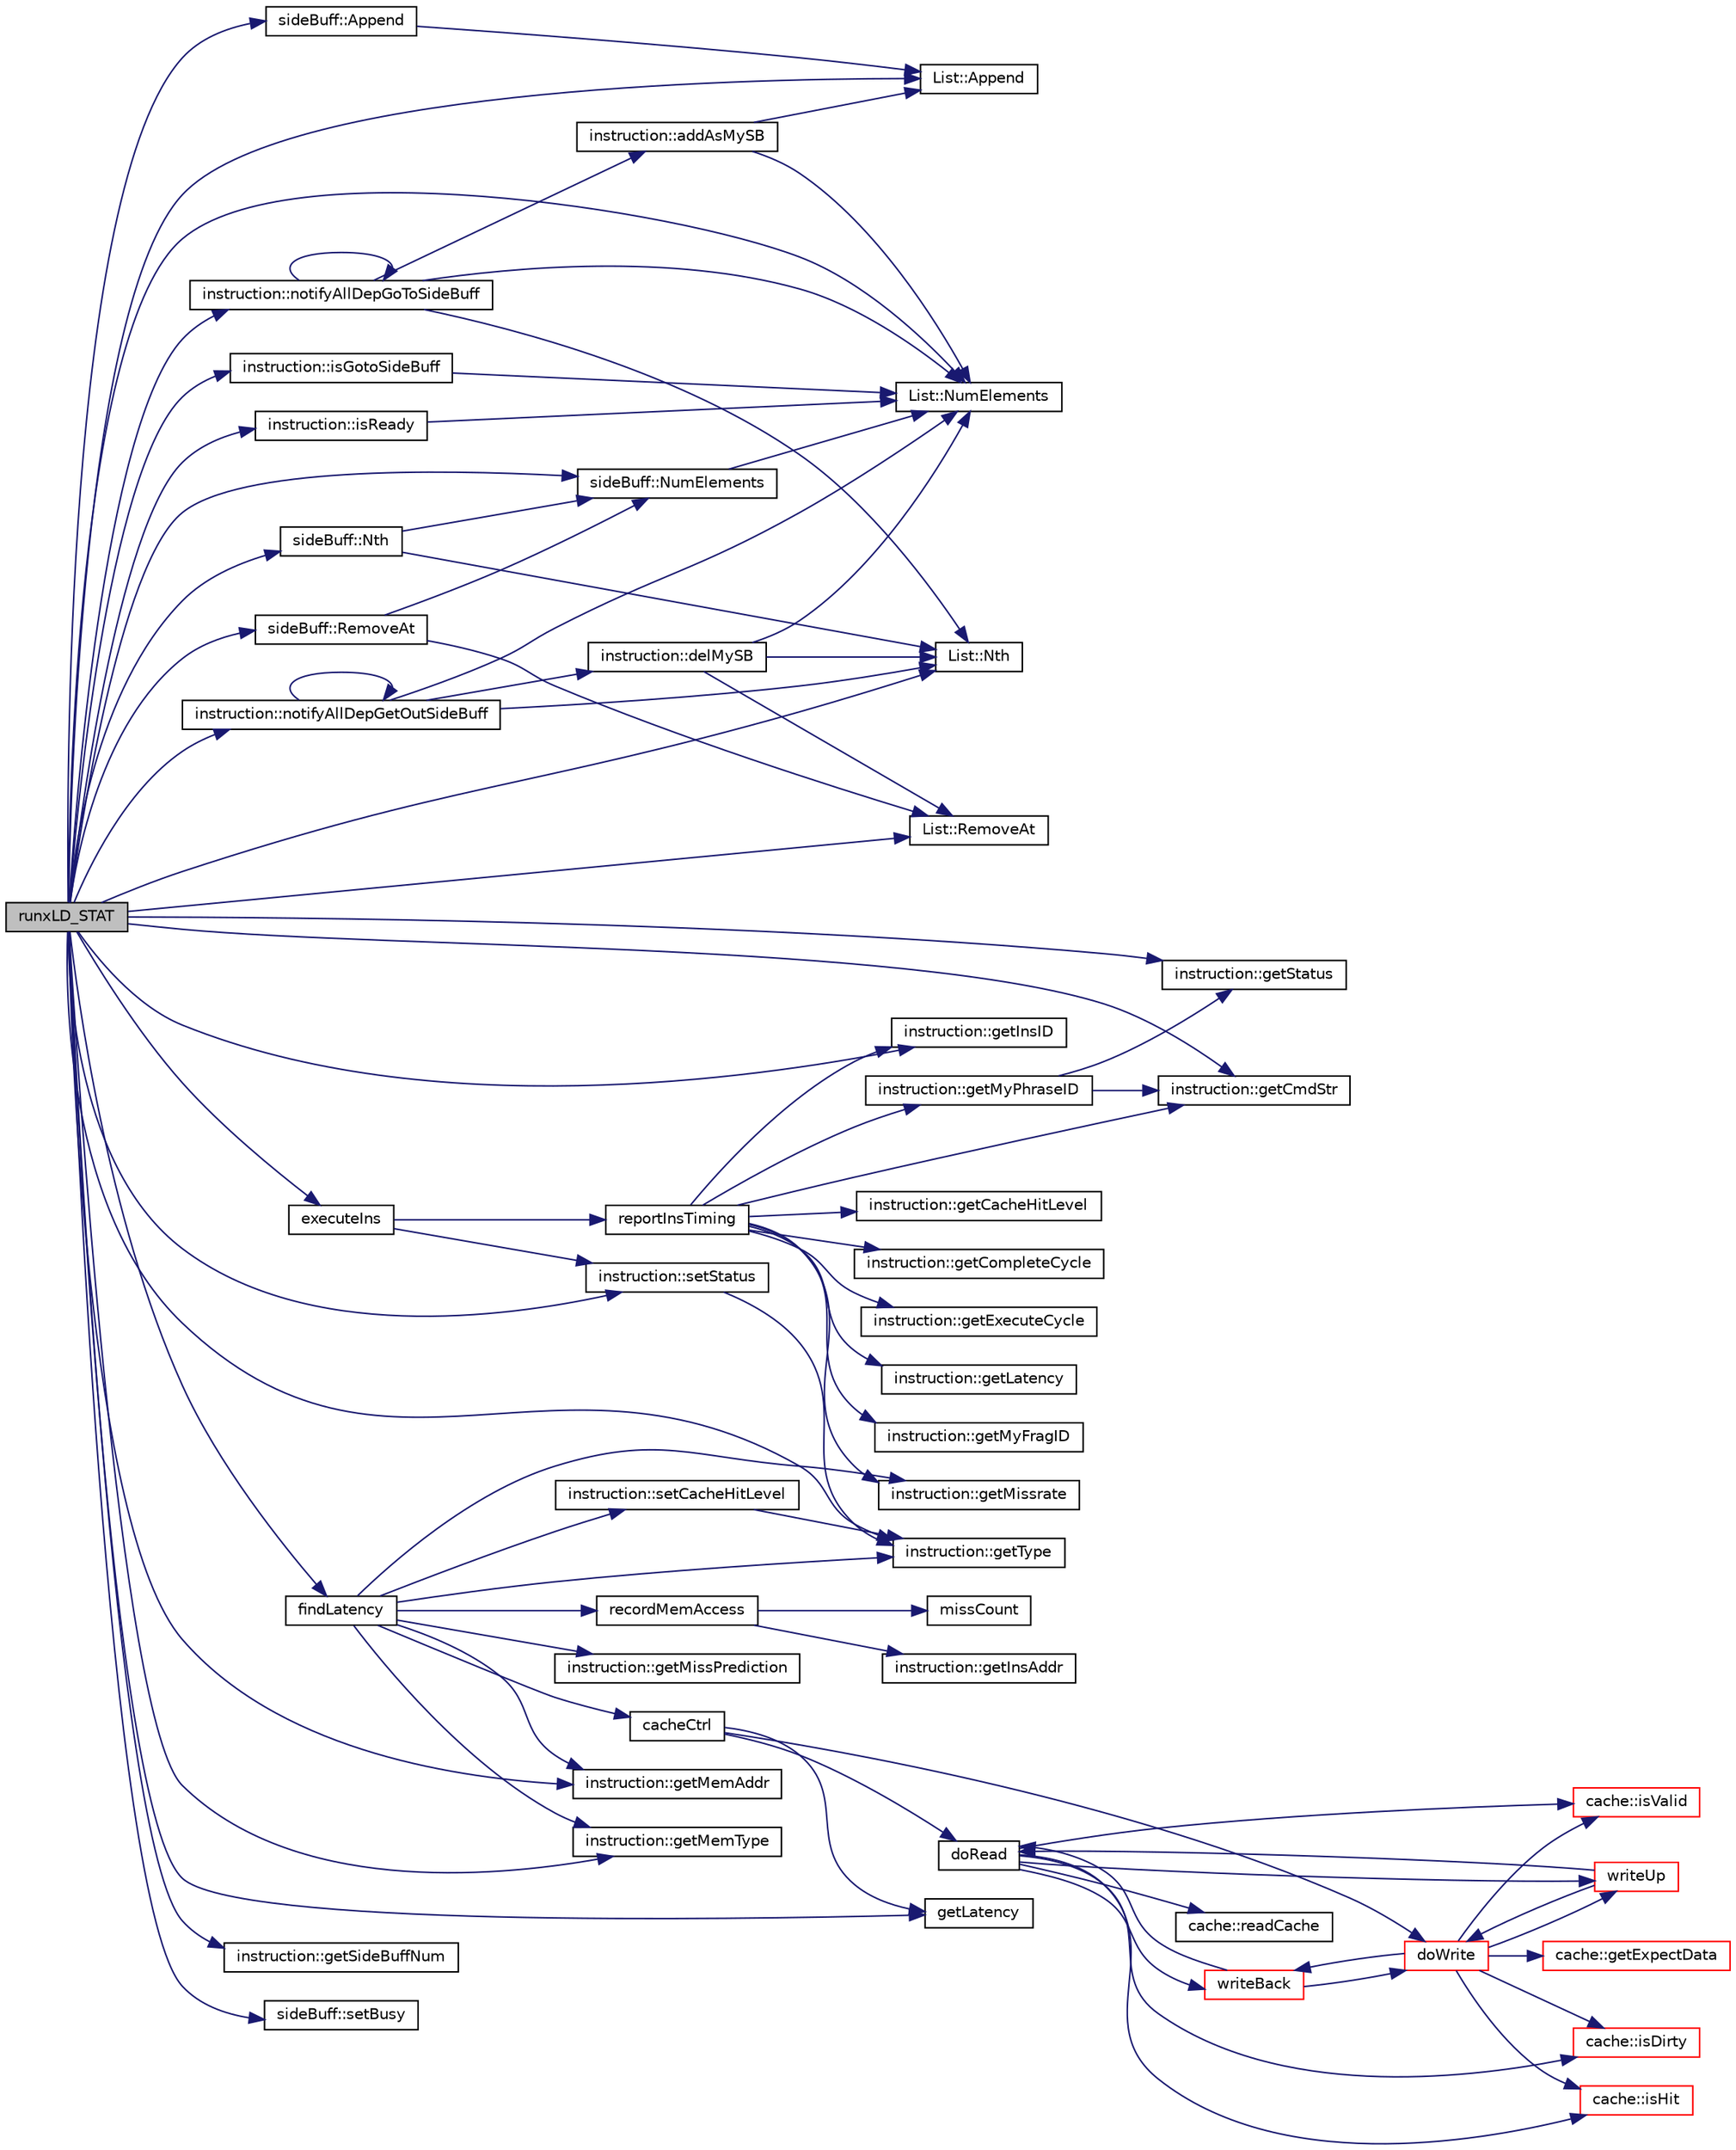 digraph G
{
  edge [fontname="Helvetica",fontsize="10",labelfontname="Helvetica",labelfontsize="10"];
  node [fontname="Helvetica",fontsize="10",shape=record];
  rankdir=LR;
  Node1 [label="runxLD_STAT",height=0.2,width=0.4,color="black", fillcolor="grey75", style="filled" fontcolor="black"];
  Node1 -> Node2 [color="midnightblue",fontsize="10",style="solid",fontname="Helvetica"];
  Node2 [label="sideBuff::Append",height=0.2,width=0.4,color="black", fillcolor="white", style="filled",URL="$classsideBuff.html#ac857d71bc433b326af497e81c9d51a85"];
  Node2 -> Node3 [color="midnightblue",fontsize="10",style="solid",fontname="Helvetica"];
  Node3 [label="List::Append",height=0.2,width=0.4,color="black", fillcolor="white", style="filled",URL="$classList.html#a473190098e38206d0125b0737245e613"];
  Node1 -> Node3 [color="midnightblue",fontsize="10",style="solid",fontname="Helvetica"];
  Node1 -> Node4 [color="midnightblue",fontsize="10",style="solid",fontname="Helvetica"];
  Node4 [label="executeIns",height=0.2,width=0.4,color="black", fillcolor="white", style="filled",URL="$bkEnd_8cpp.html#a71f0f1c12b63efb040d2ab4a920e02d5"];
  Node4 -> Node5 [color="midnightblue",fontsize="10",style="solid",fontname="Helvetica"];
  Node5 [label="reportInsTiming",height=0.2,width=0.4,color="black", fillcolor="white", style="filled",URL="$bkEnd_8cpp.html#a28571fa314c00095dc96822adb0dd144"];
  Node5 -> Node6 [color="midnightblue",fontsize="10",style="solid",fontname="Helvetica"];
  Node6 [label="instruction::getCacheHitLevel",height=0.2,width=0.4,color="black", fillcolor="white", style="filled",URL="$classinstruction.html#a722d3e54a39d82832a6f9769602ff967"];
  Node5 -> Node7 [color="midnightblue",fontsize="10",style="solid",fontname="Helvetica"];
  Node7 [label="instruction::getCmdStr",height=0.2,width=0.4,color="black", fillcolor="white", style="filled",URL="$classinstruction.html#a95d2dc965b2b6bb037d31af748b98d30"];
  Node5 -> Node8 [color="midnightblue",fontsize="10",style="solid",fontname="Helvetica"];
  Node8 [label="instruction::getCompleteCycle",height=0.2,width=0.4,color="black", fillcolor="white", style="filled",URL="$classinstruction.html#a509352a63d4ffd931dd5a0a48f4451ba"];
  Node5 -> Node9 [color="midnightblue",fontsize="10",style="solid",fontname="Helvetica"];
  Node9 [label="instruction::getExecuteCycle",height=0.2,width=0.4,color="black", fillcolor="white", style="filled",URL="$classinstruction.html#a85915959a0db53205b721c2593941785"];
  Node5 -> Node10 [color="midnightblue",fontsize="10",style="solid",fontname="Helvetica"];
  Node10 [label="instruction::getInsID",height=0.2,width=0.4,color="black", fillcolor="white", style="filled",URL="$classinstruction.html#a0856c8a7411c298a51cd8d8d5e2f8b12"];
  Node5 -> Node11 [color="midnightblue",fontsize="10",style="solid",fontname="Helvetica"];
  Node11 [label="instruction::getLatency",height=0.2,width=0.4,color="black", fillcolor="white", style="filled",URL="$classinstruction.html#a842fd50e52a3e3d31fcf8b7a180a32bd"];
  Node5 -> Node12 [color="midnightblue",fontsize="10",style="solid",fontname="Helvetica"];
  Node12 [label="instruction::getMissrate",height=0.2,width=0.4,color="black", fillcolor="white", style="filled",URL="$classinstruction.html#a7f04521e22bec22c519fdc44d7c8b83a"];
  Node5 -> Node13 [color="midnightblue",fontsize="10",style="solid",fontname="Helvetica"];
  Node13 [label="instruction::getMyFragID",height=0.2,width=0.4,color="black", fillcolor="white", style="filled",URL="$classinstruction.html#aab5d4a97c106ad3a04bca6dc2ff8e11c"];
  Node5 -> Node14 [color="midnightblue",fontsize="10",style="solid",fontname="Helvetica"];
  Node14 [label="instruction::getMyPhraseID",height=0.2,width=0.4,color="black", fillcolor="white", style="filled",URL="$classinstruction.html#a5047f83c94ed37bcae844d295ba0e6e4"];
  Node14 -> Node7 [color="midnightblue",fontsize="10",style="solid",fontname="Helvetica"];
  Node14 -> Node15 [color="midnightblue",fontsize="10",style="solid",fontname="Helvetica"];
  Node15 [label="instruction::getStatus",height=0.2,width=0.4,color="black", fillcolor="white", style="filled",URL="$classinstruction.html#ae93f7b1b0385897bb15fc795ee654c37"];
  Node4 -> Node16 [color="midnightblue",fontsize="10",style="solid",fontname="Helvetica"];
  Node16 [label="instruction::setStatus",height=0.2,width=0.4,color="black", fillcolor="white", style="filled",URL="$classinstruction.html#ab4b1bbe98c775d3a1fab0ed281a4ad4f"];
  Node16 -> Node17 [color="midnightblue",fontsize="10",style="solid",fontname="Helvetica"];
  Node17 [label="instruction::getType",height=0.2,width=0.4,color="black", fillcolor="white", style="filled",URL="$classinstruction.html#a47623362d505a662b974624f81288389"];
  Node1 -> Node18 [color="midnightblue",fontsize="10",style="solid",fontname="Helvetica"];
  Node18 [label="findLatency",height=0.2,width=0.4,color="black", fillcolor="white", style="filled",URL="$bkEnd_8cpp.html#a425e040d7cdd063c48e543f19d61d29e"];
  Node18 -> Node19 [color="midnightblue",fontsize="10",style="solid",fontname="Helvetica"];
  Node19 [label="cacheCtrl",height=0.2,width=0.4,color="black", fillcolor="white", style="filled",URL="$cacheCtrl_8cpp.html#a647b95d4a9cb0f09d95d2adfaf25e1d7"];
  Node19 -> Node20 [color="midnightblue",fontsize="10",style="solid",fontname="Helvetica"];
  Node20 [label="doRead",height=0.2,width=0.4,color="black", fillcolor="white", style="filled",URL="$cacheCtrl_8cpp.html#aca22aa31c1e2231d94dea96de677955a"];
  Node20 -> Node21 [color="midnightblue",fontsize="10",style="solid",fontname="Helvetica"];
  Node21 [label="cache::isDirty",height=0.2,width=0.4,color="red", fillcolor="white", style="filled",URL="$classcache.html#ab1edc7f06068472ac043cbd293ae83ea"];
  Node20 -> Node22 [color="midnightblue",fontsize="10",style="solid",fontname="Helvetica"];
  Node22 [label="cache::isHit",height=0.2,width=0.4,color="red", fillcolor="white", style="filled",URL="$classcache.html#af39bc5f11fbca905873c840a8dcfb9b9"];
  Node20 -> Node23 [color="midnightblue",fontsize="10",style="solid",fontname="Helvetica"];
  Node23 [label="cache::isValid",height=0.2,width=0.4,color="red", fillcolor="white", style="filled",URL="$classcache.html#a2c8e87daacbe31a4780e06db9d571742"];
  Node20 -> Node24 [color="midnightblue",fontsize="10",style="solid",fontname="Helvetica"];
  Node24 [label="cache::readCache",height=0.2,width=0.4,color="black", fillcolor="white", style="filled",URL="$classcache.html#a8543792b7d9060b3701cb1b67d417b44"];
  Node20 -> Node25 [color="midnightblue",fontsize="10",style="solid",fontname="Helvetica"];
  Node25 [label="writeBack",height=0.2,width=0.4,color="red", fillcolor="white", style="filled",URL="$cacheCtrl_8cpp.html#a3c95fb18f45bc2704ececadb8e7a3200"];
  Node25 -> Node20 [color="midnightblue",fontsize="10",style="solid",fontname="Helvetica"];
  Node25 -> Node26 [color="midnightblue",fontsize="10",style="solid",fontname="Helvetica"];
  Node26 [label="doWrite",height=0.2,width=0.4,color="red", fillcolor="white", style="filled",URL="$cacheCtrl_8cpp.html#a940d1bcbe86e71d64bd1eede69d55324"];
  Node26 -> Node27 [color="midnightblue",fontsize="10",style="solid",fontname="Helvetica"];
  Node27 [label="cache::getExpectData",height=0.2,width=0.4,color="red", fillcolor="white", style="filled",URL="$classcache.html#a04b8a50e7f520e77898970f769481062"];
  Node26 -> Node21 [color="midnightblue",fontsize="10",style="solid",fontname="Helvetica"];
  Node26 -> Node22 [color="midnightblue",fontsize="10",style="solid",fontname="Helvetica"];
  Node26 -> Node23 [color="midnightblue",fontsize="10",style="solid",fontname="Helvetica"];
  Node26 -> Node25 [color="midnightblue",fontsize="10",style="solid",fontname="Helvetica"];
  Node26 -> Node28 [color="midnightblue",fontsize="10",style="solid",fontname="Helvetica"];
  Node28 [label="writeUp",height=0.2,width=0.4,color="red", fillcolor="white", style="filled",URL="$cacheCtrl_8cpp.html#a2b7fac6feef0a70c72a45d493088b270"];
  Node28 -> Node20 [color="midnightblue",fontsize="10",style="solid",fontname="Helvetica"];
  Node28 -> Node26 [color="midnightblue",fontsize="10",style="solid",fontname="Helvetica"];
  Node20 -> Node28 [color="midnightblue",fontsize="10",style="solid",fontname="Helvetica"];
  Node19 -> Node26 [color="midnightblue",fontsize="10",style="solid",fontname="Helvetica"];
  Node19 -> Node29 [color="midnightblue",fontsize="10",style="solid",fontname="Helvetica"];
  Node29 [label="getLatency",height=0.2,width=0.4,color="black", fillcolor="white", style="filled",URL="$cacheCtrl_8h.html#a7c2452ed16a72831698606002127800d"];
  Node18 -> Node30 [color="midnightblue",fontsize="10",style="solid",fontname="Helvetica"];
  Node30 [label="instruction::getMemAddr",height=0.2,width=0.4,color="black", fillcolor="white", style="filled",URL="$classinstruction.html#a507811b2f10f679c90ac79ff64929272"];
  Node18 -> Node31 [color="midnightblue",fontsize="10",style="solid",fontname="Helvetica"];
  Node31 [label="instruction::getMemType",height=0.2,width=0.4,color="black", fillcolor="white", style="filled",URL="$classinstruction.html#a8051847b8731d697107d682564a7385f"];
  Node18 -> Node32 [color="midnightblue",fontsize="10",style="solid",fontname="Helvetica"];
  Node32 [label="instruction::getMissPrediction",height=0.2,width=0.4,color="black", fillcolor="white", style="filled",URL="$classinstruction.html#a8968b6df9999fd346e9ad67dbb3c24a6"];
  Node18 -> Node12 [color="midnightblue",fontsize="10",style="solid",fontname="Helvetica"];
  Node18 -> Node17 [color="midnightblue",fontsize="10",style="solid",fontname="Helvetica"];
  Node18 -> Node33 [color="midnightblue",fontsize="10",style="solid",fontname="Helvetica"];
  Node33 [label="recordMemAccess",height=0.2,width=0.4,color="black", fillcolor="white", style="filled",URL="$bkEnd_8cpp.html#a9bec7fac736a429a859566bf1701fd5f"];
  Node33 -> Node34 [color="midnightblue",fontsize="10",style="solid",fontname="Helvetica"];
  Node34 [label="instruction::getInsAddr",height=0.2,width=0.4,color="black", fillcolor="white", style="filled",URL="$classinstruction.html#ac1fabe854c85726785052c7a5ebf6d39"];
  Node33 -> Node35 [color="midnightblue",fontsize="10",style="solid",fontname="Helvetica"];
  Node35 [label="missCount",height=0.2,width=0.4,color="black", fillcolor="white", style="filled",URL="$latency_8cpp.html#a1be97bc9cf68b3b46b080a590d83622a"];
  Node18 -> Node36 [color="midnightblue",fontsize="10",style="solid",fontname="Helvetica"];
  Node36 [label="instruction::setCacheHitLevel",height=0.2,width=0.4,color="black", fillcolor="white", style="filled",URL="$classinstruction.html#a060fa401d6b45027f08d827ef2ceb114"];
  Node36 -> Node17 [color="midnightblue",fontsize="10",style="solid",fontname="Helvetica"];
  Node1 -> Node7 [color="midnightblue",fontsize="10",style="solid",fontname="Helvetica"];
  Node1 -> Node10 [color="midnightblue",fontsize="10",style="solid",fontname="Helvetica"];
  Node1 -> Node29 [color="midnightblue",fontsize="10",style="solid",fontname="Helvetica"];
  Node1 -> Node30 [color="midnightblue",fontsize="10",style="solid",fontname="Helvetica"];
  Node1 -> Node31 [color="midnightblue",fontsize="10",style="solid",fontname="Helvetica"];
  Node1 -> Node37 [color="midnightblue",fontsize="10",style="solid",fontname="Helvetica"];
  Node37 [label="instruction::getSideBuffNum",height=0.2,width=0.4,color="black", fillcolor="white", style="filled",URL="$classinstruction.html#ae70e85f10d54bf8f323110dd8ecd7d14"];
  Node1 -> Node15 [color="midnightblue",fontsize="10",style="solid",fontname="Helvetica"];
  Node1 -> Node17 [color="midnightblue",fontsize="10",style="solid",fontname="Helvetica"];
  Node1 -> Node38 [color="midnightblue",fontsize="10",style="solid",fontname="Helvetica"];
  Node38 [label="instruction::isGotoSideBuff",height=0.2,width=0.4,color="black", fillcolor="white", style="filled",URL="$classinstruction.html#aa6a5b8a0b7f5af780d1593890e87d6a1"];
  Node38 -> Node39 [color="midnightblue",fontsize="10",style="solid",fontname="Helvetica"];
  Node39 [label="List::NumElements",height=0.2,width=0.4,color="black", fillcolor="white", style="filled",URL="$classList.html#ac2e9d50f703b01bf643fa6ce50837c26"];
  Node1 -> Node40 [color="midnightblue",fontsize="10",style="solid",fontname="Helvetica"];
  Node40 [label="instruction::isReady",height=0.2,width=0.4,color="black", fillcolor="white", style="filled",URL="$classinstruction.html#a3d3c5926b3f74fa012e77011f6d65a57"];
  Node40 -> Node39 [color="midnightblue",fontsize="10",style="solid",fontname="Helvetica"];
  Node1 -> Node41 [color="midnightblue",fontsize="10",style="solid",fontname="Helvetica"];
  Node41 [label="instruction::notifyAllDepGetOutSideBuff",height=0.2,width=0.4,color="black", fillcolor="white", style="filled",URL="$classinstruction.html#aed884db7d433b78579a964299889823f"];
  Node41 -> Node42 [color="midnightblue",fontsize="10",style="solid",fontname="Helvetica"];
  Node42 [label="instruction::delMySB",height=0.2,width=0.4,color="black", fillcolor="white", style="filled",URL="$classinstruction.html#a4806e5843e16d1893f218756ea3a8a94"];
  Node42 -> Node43 [color="midnightblue",fontsize="10",style="solid",fontname="Helvetica"];
  Node43 [label="List::Nth",height=0.2,width=0.4,color="black", fillcolor="white", style="filled",URL="$classList.html#a5eb964816de33c85e1d46658ddf8c6c4"];
  Node42 -> Node39 [color="midnightblue",fontsize="10",style="solid",fontname="Helvetica"];
  Node42 -> Node44 [color="midnightblue",fontsize="10",style="solid",fontname="Helvetica"];
  Node44 [label="List::RemoveAt",height=0.2,width=0.4,color="black", fillcolor="white", style="filled",URL="$classList.html#af17f72d263f90d53ea8501b5b1853470"];
  Node41 -> Node41 [color="midnightblue",fontsize="10",style="solid",fontname="Helvetica"];
  Node41 -> Node43 [color="midnightblue",fontsize="10",style="solid",fontname="Helvetica"];
  Node41 -> Node39 [color="midnightblue",fontsize="10",style="solid",fontname="Helvetica"];
  Node1 -> Node45 [color="midnightblue",fontsize="10",style="solid",fontname="Helvetica"];
  Node45 [label="instruction::notifyAllDepGoToSideBuff",height=0.2,width=0.4,color="black", fillcolor="white", style="filled",URL="$classinstruction.html#ae57b38a2a8bfab07e1bc6de8add821ae"];
  Node45 -> Node46 [color="midnightblue",fontsize="10",style="solid",fontname="Helvetica"];
  Node46 [label="instruction::addAsMySB",height=0.2,width=0.4,color="black", fillcolor="white", style="filled",URL="$classinstruction.html#a3498bf7e8b209d7912ef7c0bc977b5b2"];
  Node46 -> Node3 [color="midnightblue",fontsize="10",style="solid",fontname="Helvetica"];
  Node46 -> Node39 [color="midnightblue",fontsize="10",style="solid",fontname="Helvetica"];
  Node45 -> Node45 [color="midnightblue",fontsize="10",style="solid",fontname="Helvetica"];
  Node45 -> Node43 [color="midnightblue",fontsize="10",style="solid",fontname="Helvetica"];
  Node45 -> Node39 [color="midnightblue",fontsize="10",style="solid",fontname="Helvetica"];
  Node1 -> Node43 [color="midnightblue",fontsize="10",style="solid",fontname="Helvetica"];
  Node1 -> Node47 [color="midnightblue",fontsize="10",style="solid",fontname="Helvetica"];
  Node47 [label="sideBuff::Nth",height=0.2,width=0.4,color="black", fillcolor="white", style="filled",URL="$classsideBuff.html#a99e13bc46d8355a39a7043a88bc48c37"];
  Node47 -> Node43 [color="midnightblue",fontsize="10",style="solid",fontname="Helvetica"];
  Node47 -> Node48 [color="midnightblue",fontsize="10",style="solid",fontname="Helvetica"];
  Node48 [label="sideBuff::NumElements",height=0.2,width=0.4,color="black", fillcolor="white", style="filled",URL="$classsideBuff.html#a3205423759a907b93718eecad26e9a56"];
  Node48 -> Node39 [color="midnightblue",fontsize="10",style="solid",fontname="Helvetica"];
  Node1 -> Node39 [color="midnightblue",fontsize="10",style="solid",fontname="Helvetica"];
  Node1 -> Node48 [color="midnightblue",fontsize="10",style="solid",fontname="Helvetica"];
  Node1 -> Node44 [color="midnightblue",fontsize="10",style="solid",fontname="Helvetica"];
  Node1 -> Node49 [color="midnightblue",fontsize="10",style="solid",fontname="Helvetica"];
  Node49 [label="sideBuff::RemoveAt",height=0.2,width=0.4,color="black", fillcolor="white", style="filled",URL="$classsideBuff.html#afa37ed375211a7982f1b6ce8f2a3cd4f"];
  Node49 -> Node48 [color="midnightblue",fontsize="10",style="solid",fontname="Helvetica"];
  Node49 -> Node44 [color="midnightblue",fontsize="10",style="solid",fontname="Helvetica"];
  Node1 -> Node50 [color="midnightblue",fontsize="10",style="solid",fontname="Helvetica"];
  Node50 [label="sideBuff::setBusy",height=0.2,width=0.4,color="black", fillcolor="white", style="filled",URL="$classsideBuff.html#a60fbdbcec76a2156a72836738a74ce1d"];
  Node1 -> Node16 [color="midnightblue",fontsize="10",style="solid",fontname="Helvetica"];
}
